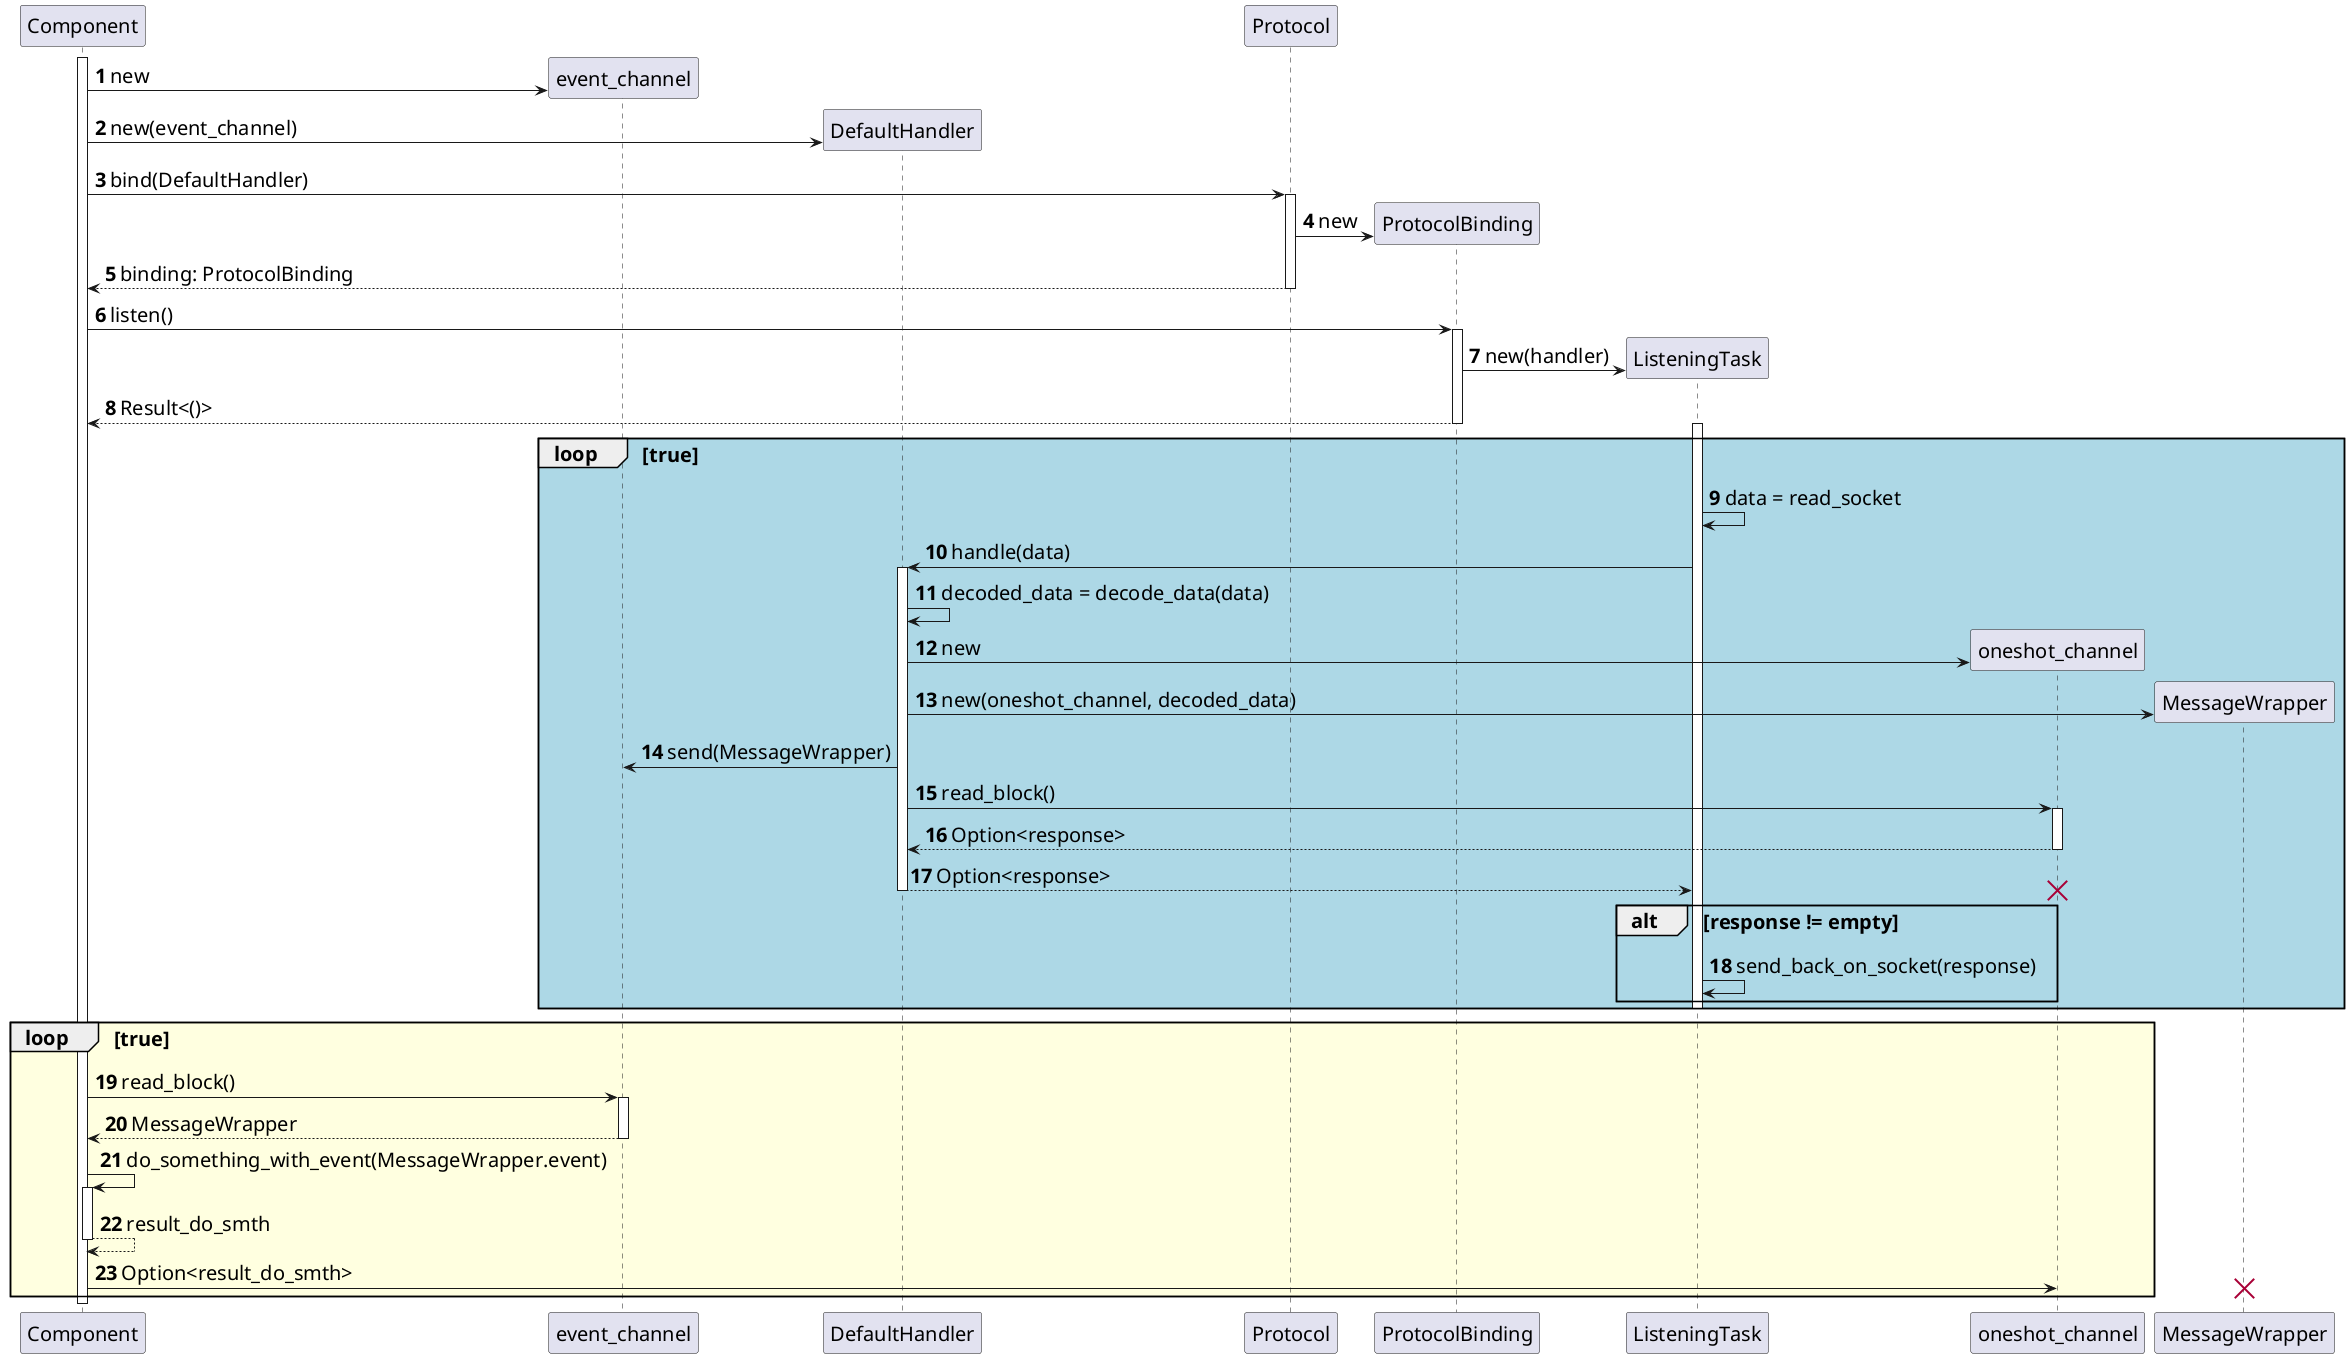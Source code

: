 @startuml
'https://plantuml.com/sequence-diagram
skinparam defaultFontSize 20

autonumber

activate Component

create event_channel
Component -> event_channel: new

create DefaultHandler
Component -> DefaultHandler: new(event_channel)


Component -> Protocol: bind(DefaultHandler)
activate Protocol
create ProtocolBinding
Protocol -> ProtocolBinding : new
Protocol --> Component : binding: ProtocolBinding
deactivate Protocol

Component -> ProtocolBinding : listen()
activate ProtocolBinding
create ListeningTask
ProtocolBinding -> ListeningTask : new(handler)
ProtocolBinding --> Component : Result<()>
deactivate ProtocolBinding

loop #LightBlue true
    activate ListeningTask
    ListeningTask -> ListeningTask : data = read_socket
    ListeningTask -> DefaultHandler : handle(data)
    activate DefaultHandler
    DefaultHandler -> DefaultHandler : decoded_data = decode_data(data)
    create oneshot_channel
    DefaultHandler -> oneshot_channel : new
    create MessageWrapper
    DefaultHandler -> MessageWrapper : new(oneshot_channel, decoded_data)
    DefaultHandler -> event_channel : send(MessageWrapper)
    DefaultHandler -> oneshot_channel : read_block()
    activate oneshot_channel
    oneshot_channel --> DefaultHandler : Option<response>
    deactivate oneshot_channel
    DefaultHandler --> ListeningTask : Option<response>
    destroy oneshot_channel
    deactivate DefaultHandler
    alt response != empty
        ListeningTask -> ListeningTask : send_back_on_socket(response)
    end
    deactivate ListeningTask
end loop

loop #LightYellow true
Component -> event_channel : read_block()
activate event_channel
event_channel --> Component : MessageWrapper
deactivate event_channel
Component -> Component : do_something_with_event(MessageWrapper.event)
activate Component
Component --> Component : result_do_smth
deactivate Component
Component -> oneshot_channel : Option<result_do_smth>
destroy MessageWrapper
end loop
deactivate Component
@enduml